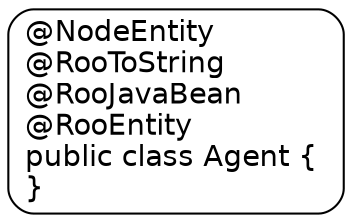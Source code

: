 digraph Agent {
  node [
    fontname = "Bitstream Vera Sans"
    shape = "Mrecord"
  ]
  edge [
    fontname = "Bitstream Vera Sans"
  ]

  Agent [
    
    label = "{@NodeEntity\
    \l@RooToString\
    \l@RooJavaBean\
    \l@RooEntity\
    \lpublic class Agent \{\
    \l\}\
    \l}"
  ]

}
